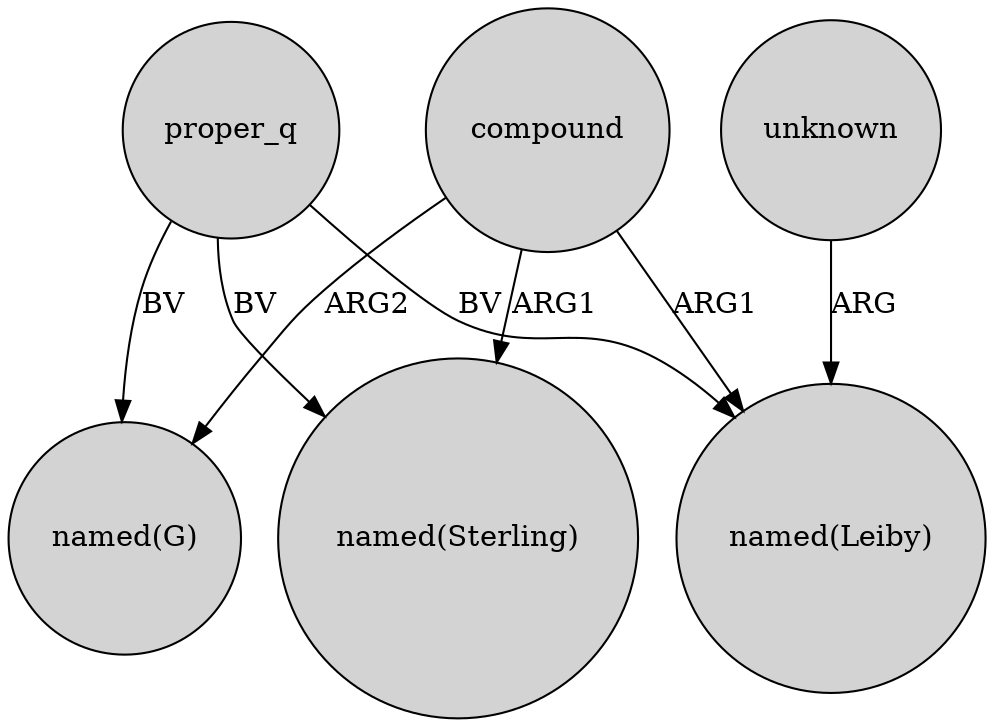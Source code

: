 digraph {
	node [shape=circle style=filled]
	compound -> "named(Sterling)" [label=ARG1]
	proper_q -> "named(G)" [label=BV]
	proper_q -> "named(Leiby)" [label=BV]
	compound -> "named(Leiby)" [label=ARG1]
	unknown -> "named(Leiby)" [label=ARG]
	compound -> "named(G)" [label=ARG2]
	proper_q -> "named(Sterling)" [label=BV]
}
